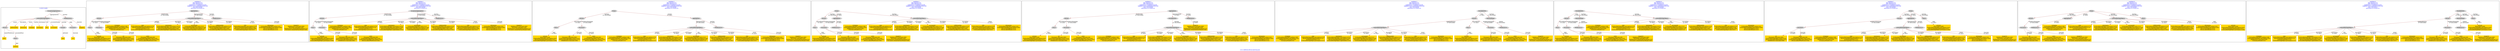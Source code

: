 digraph n0 {
fontcolor="blue"
remincross="true"
label="s14-s-california-african-american.json"
subgraph cluster_0 {
label="1-correct model"
n2[style="filled",color="white",fillcolor="lightgray",label="CulturalHeritageObject1"];
n3[style="filled",color="white",fillcolor="lightgray",label="Person1"];
n4[shape="plaintext",style="filled",fillcolor="gold",label="additionalInfo"];
n5[shape="plaintext",style="filled",fillcolor="gold",label="dimensions"];
n6[shape="plaintext",style="filled",fillcolor="gold",label="technique"];
n7[shape="plaintext",style="filled",fillcolor="gold",label="provenance"];
n8[shape="plaintext",style="filled",fillcolor="gold",label="title"];
n9[shape="plaintext",style="filled",fillcolor="gold",label="accessionId"];
n10[style="filled",color="white",fillcolor="lightgray",label="Concept1"];
n11[style="filled",color="white",fillcolor="lightgray",label="Document1"];
n12[shape="plaintext",style="filled",fillcolor="gold",label="artist"];
n13[style="filled",color="white",fillcolor="lightgray",label="Place1"];
n14[shape="plaintext",style="filled",fillcolor="gold",label="activeAt"];
n15[style="filled",color="white",fillcolor="lightgray",label="EuropeanaAggregation1"];
n16[style="filled",color="white",fillcolor="lightgray",label="WebResource1"];
n17[shape="plaintext",style="filled",fillcolor="gold",label="imageUrl"];
n18[shape="plaintext",style="filled",fillcolor="gold",label="type"];
n19[shape="plaintext",style="filled",fillcolor="gold",label="url"];
}
subgraph cluster_1 {
label="candidate 0\nlink coherence:0.0\nnode coherence:0.0\nconfidence:0.7132809307374238\nmapping score:0.34382091630641404\ncost:1600.030006\n-precision:0.44-recall:0.41"
n21[style="filled",color="white",fillcolor="lightgray",label="Person1"];
n22[style="filled",color="white",fillcolor="lightgray",label="Place1"];
n23[style="filled",color="white",fillcolor="lightgray",label="Document1"];
n24[style="filled",color="white",fillcolor="lightgray",label="Aggregation1"];
n25[style="filled",color="white",fillcolor="lightgray",label="CulturalHeritageObject1"];
n26[style="filled",color="white",fillcolor="lightgray",label="WebResource1"];
n27[shape="plaintext",style="filled",fillcolor="gold",label="activeAt\n[Place,label,0.936]\n[CulturalHeritageObject,description,0.031]\n[Person,biographicalInformation,0.027]\n[CulturalHeritageObject,provenance,0.006]"];
n28[shape="plaintext",style="filled",fillcolor="gold",label="imageUrl\n[WebResource,classLink,0.963]\n[Document,classLink,0.018]\n[WebResource,columnSubClassOfLink,0.01]\n[Document,columnSubClassOfLink,0.009]"];
n29[shape="plaintext",style="filled",fillcolor="gold",label="technique\n[CulturalHeritageObject,medium,0.86]\n[CulturalHeritageObject,description,0.091]\n[WebResource,classLink,0.029]\n[Concept,prefLabel,0.02]"];
n30[shape="plaintext",style="filled",fillcolor="gold",label="type\n[CulturalHeritageObject,description,0.275]\n[Person,biographicalInformation,0.273]\n[Concept,prefLabel,0.231]\n[CulturalHeritageObject,provenance,0.221]"];
n31[shape="plaintext",style="filled",fillcolor="gold",label="provenance\n[CulturalHeritageObject,provenance,0.675]\n[CulturalHeritageObject,description,0.244]\n[Person,biographicalInformation,0.062]\n[CulturalHeritageObject,rightsHolder,0.019]"];
n32[shape="plaintext",style="filled",fillcolor="gold",label="accessionId\n[CulturalHeritageObject,title,0.311]\n[CulturalHeritageObject,provenance,0.249]\n[Document,columnSubClassOfLink,0.22]\n[CulturalHeritageObject,extent,0.22]"];
n33[shape="plaintext",style="filled",fillcolor="gold",label="additionalInfo\n[CulturalHeritageObject,description,0.515]\n[Person,biographicalInformation,0.331]\n[CulturalHeritageObject,title,0.093]\n[CulturalHeritageObject,provenance,0.061]"];
n34[shape="plaintext",style="filled",fillcolor="gold",label="title\n[CulturalHeritageObject,description,0.575]\n[Person,biographicalInformation,0.329]\n[Document,columnSubClassOfLink,0.049]\n[CulturalHeritageObject,title,0.047]"];
n35[shape="plaintext",style="filled",fillcolor="gold",label="url\n[Document,classLink,0.965]\n[CulturalHeritageObject,extent,0.014]\n[Person,biographicalInformation,0.012]\n[WebResource,classLink,0.009]"];
n36[shape="plaintext",style="filled",fillcolor="gold",label="dimensions\n[CulturalHeritageObject,extent,0.91]\n[CulturalHeritageObject,description,0.065]\n[Person,dateOfBirth,0.013]\n[Person,dateOfDeath,0.013]"];
n37[shape="plaintext",style="filled",fillcolor="gold",label="artist\n[Document,classLink,0.86]\n[CulturalHeritageObject,title,0.054]\n[CulturalHeritageObject,description,0.052]\n[Person,nameOfThePerson,0.034]"];
}
subgraph cluster_2 {
label="candidate 1\nlink coherence:0.0\nnode coherence:0.0\nconfidence:0.7132809307374238\nmapping score:0.34382091630641404\ncost:1600.040009\n-precision:0.5-recall:0.47"
n39[style="filled",color="white",fillcolor="lightgray",label="Person1"];
n40[style="filled",color="white",fillcolor="lightgray",label="Place1"];
n41[style="filled",color="white",fillcolor="lightgray",label="Document1"];
n42[style="filled",color="white",fillcolor="lightgray",label="EuropeanaAggregation1"];
n43[style="filled",color="white",fillcolor="lightgray",label="CulturalHeritageObject1"];
n44[style="filled",color="white",fillcolor="lightgray",label="WebResource1"];
n45[shape="plaintext",style="filled",fillcolor="gold",label="activeAt\n[Place,label,0.936]\n[CulturalHeritageObject,description,0.031]\n[Person,biographicalInformation,0.027]\n[CulturalHeritageObject,provenance,0.006]"];
n46[shape="plaintext",style="filled",fillcolor="gold",label="imageUrl\n[WebResource,classLink,0.963]\n[Document,classLink,0.018]\n[WebResource,columnSubClassOfLink,0.01]\n[Document,columnSubClassOfLink,0.009]"];
n47[shape="plaintext",style="filled",fillcolor="gold",label="technique\n[CulturalHeritageObject,medium,0.86]\n[CulturalHeritageObject,description,0.091]\n[WebResource,classLink,0.029]\n[Concept,prefLabel,0.02]"];
n48[shape="plaintext",style="filled",fillcolor="gold",label="type\n[CulturalHeritageObject,description,0.275]\n[Person,biographicalInformation,0.273]\n[Concept,prefLabel,0.231]\n[CulturalHeritageObject,provenance,0.221]"];
n49[shape="plaintext",style="filled",fillcolor="gold",label="provenance\n[CulturalHeritageObject,provenance,0.675]\n[CulturalHeritageObject,description,0.244]\n[Person,biographicalInformation,0.062]\n[CulturalHeritageObject,rightsHolder,0.019]"];
n50[shape="plaintext",style="filled",fillcolor="gold",label="accessionId\n[CulturalHeritageObject,title,0.311]\n[CulturalHeritageObject,provenance,0.249]\n[Document,columnSubClassOfLink,0.22]\n[CulturalHeritageObject,extent,0.22]"];
n51[shape="plaintext",style="filled",fillcolor="gold",label="additionalInfo\n[CulturalHeritageObject,description,0.515]\n[Person,biographicalInformation,0.331]\n[CulturalHeritageObject,title,0.093]\n[CulturalHeritageObject,provenance,0.061]"];
n52[shape="plaintext",style="filled",fillcolor="gold",label="title\n[CulturalHeritageObject,description,0.575]\n[Person,biographicalInformation,0.329]\n[Document,columnSubClassOfLink,0.049]\n[CulturalHeritageObject,title,0.047]"];
n53[shape="plaintext",style="filled",fillcolor="gold",label="url\n[Document,classLink,0.965]\n[CulturalHeritageObject,extent,0.014]\n[Person,biographicalInformation,0.012]\n[WebResource,classLink,0.009]"];
n54[shape="plaintext",style="filled",fillcolor="gold",label="dimensions\n[CulturalHeritageObject,extent,0.91]\n[CulturalHeritageObject,description,0.065]\n[Person,dateOfBirth,0.013]\n[Person,dateOfDeath,0.013]"];
n55[shape="plaintext",style="filled",fillcolor="gold",label="artist\n[Document,classLink,0.86]\n[CulturalHeritageObject,title,0.054]\n[CulturalHeritageObject,description,0.052]\n[Person,nameOfThePerson,0.034]"];
}
subgraph cluster_3 {
label="candidate 2\nlink coherence:0.0\nnode coherence:0.0\nconfidence:0.7132809307374238\nmapping score:0.34382091630641404\ncost:1700.030006\n-precision:0.41-recall:0.41"
n57[style="filled",color="white",fillcolor="lightgray",label="Person1"];
n58[style="filled",color="white",fillcolor="lightgray",label="Place1"];
n59[style="filled",color="white",fillcolor="lightgray",label="Document1"];
n60[style="filled",color="white",fillcolor="lightgray",label="Aggregation1"];
n61[style="filled",color="white",fillcolor="lightgray",label="CulturalHeritageObject1"];
n62[style="filled",color="white",fillcolor="lightgray",label="WebResource1"];
n63[style="filled",color="white",fillcolor="lightgray",label="Proxy1"];
n64[shape="plaintext",style="filled",fillcolor="gold",label="activeAt\n[Place,label,0.936]\n[CulturalHeritageObject,description,0.031]\n[Person,biographicalInformation,0.027]\n[CulturalHeritageObject,provenance,0.006]"];
n65[shape="plaintext",style="filled",fillcolor="gold",label="imageUrl\n[WebResource,classLink,0.963]\n[Document,classLink,0.018]\n[WebResource,columnSubClassOfLink,0.01]\n[Document,columnSubClassOfLink,0.009]"];
n66[shape="plaintext",style="filled",fillcolor="gold",label="technique\n[CulturalHeritageObject,medium,0.86]\n[CulturalHeritageObject,description,0.091]\n[WebResource,classLink,0.029]\n[Concept,prefLabel,0.02]"];
n67[shape="plaintext",style="filled",fillcolor="gold",label="type\n[CulturalHeritageObject,description,0.275]\n[Person,biographicalInformation,0.273]\n[Concept,prefLabel,0.231]\n[CulturalHeritageObject,provenance,0.221]"];
n68[shape="plaintext",style="filled",fillcolor="gold",label="provenance\n[CulturalHeritageObject,provenance,0.675]\n[CulturalHeritageObject,description,0.244]\n[Person,biographicalInformation,0.062]\n[CulturalHeritageObject,rightsHolder,0.019]"];
n69[shape="plaintext",style="filled",fillcolor="gold",label="accessionId\n[CulturalHeritageObject,title,0.311]\n[CulturalHeritageObject,provenance,0.249]\n[Document,columnSubClassOfLink,0.22]\n[CulturalHeritageObject,extent,0.22]"];
n70[shape="plaintext",style="filled",fillcolor="gold",label="additionalInfo\n[CulturalHeritageObject,description,0.515]\n[Person,biographicalInformation,0.331]\n[CulturalHeritageObject,title,0.093]\n[CulturalHeritageObject,provenance,0.061]"];
n71[shape="plaintext",style="filled",fillcolor="gold",label="title\n[CulturalHeritageObject,description,0.575]\n[Person,biographicalInformation,0.329]\n[Document,columnSubClassOfLink,0.049]\n[CulturalHeritageObject,title,0.047]"];
n72[shape="plaintext",style="filled",fillcolor="gold",label="url\n[Document,classLink,0.965]\n[CulturalHeritageObject,extent,0.014]\n[Person,biographicalInformation,0.012]\n[WebResource,classLink,0.009]"];
n73[shape="plaintext",style="filled",fillcolor="gold",label="dimensions\n[CulturalHeritageObject,extent,0.91]\n[CulturalHeritageObject,description,0.065]\n[Person,dateOfBirth,0.013]\n[Person,dateOfDeath,0.013]"];
n74[shape="plaintext",style="filled",fillcolor="gold",label="artist\n[Document,classLink,0.86]\n[CulturalHeritageObject,title,0.054]\n[CulturalHeritageObject,description,0.052]\n[Person,nameOfThePerson,0.034]"];
}
subgraph cluster_4 {
label="candidate 3\nlink coherence:0.0\nnode coherence:0.0\nconfidence:0.7132809307374238\nmapping score:0.34382091630641404\ncost:1700.030006\n-precision:0.41-recall:0.41"
n76[style="filled",color="white",fillcolor="lightgray",label="Person1"];
n77[style="filled",color="white",fillcolor="lightgray",label="Place1"];
n78[style="filled",color="white",fillcolor="lightgray",label="Document1"];
n79[style="filled",color="white",fillcolor="lightgray",label="Aggregation1"];
n80[style="filled",color="white",fillcolor="lightgray",label="WebResource1"];
n81[style="filled",color="white",fillcolor="lightgray",label="Proxy1"];
n82[style="filled",color="white",fillcolor="lightgray",label="CulturalHeritageObject1"];
n83[shape="plaintext",style="filled",fillcolor="gold",label="activeAt\n[Place,label,0.936]\n[CulturalHeritageObject,description,0.031]\n[Person,biographicalInformation,0.027]\n[CulturalHeritageObject,provenance,0.006]"];
n84[shape="plaintext",style="filled",fillcolor="gold",label="imageUrl\n[WebResource,classLink,0.963]\n[Document,classLink,0.018]\n[WebResource,columnSubClassOfLink,0.01]\n[Document,columnSubClassOfLink,0.009]"];
n85[shape="plaintext",style="filled",fillcolor="gold",label="technique\n[CulturalHeritageObject,medium,0.86]\n[CulturalHeritageObject,description,0.091]\n[WebResource,classLink,0.029]\n[Concept,prefLabel,0.02]"];
n86[shape="plaintext",style="filled",fillcolor="gold",label="type\n[CulturalHeritageObject,description,0.275]\n[Person,biographicalInformation,0.273]\n[Concept,prefLabel,0.231]\n[CulturalHeritageObject,provenance,0.221]"];
n87[shape="plaintext",style="filled",fillcolor="gold",label="provenance\n[CulturalHeritageObject,provenance,0.675]\n[CulturalHeritageObject,description,0.244]\n[Person,biographicalInformation,0.062]\n[CulturalHeritageObject,rightsHolder,0.019]"];
n88[shape="plaintext",style="filled",fillcolor="gold",label="accessionId\n[CulturalHeritageObject,title,0.311]\n[CulturalHeritageObject,provenance,0.249]\n[Document,columnSubClassOfLink,0.22]\n[CulturalHeritageObject,extent,0.22]"];
n89[shape="plaintext",style="filled",fillcolor="gold",label="additionalInfo\n[CulturalHeritageObject,description,0.515]\n[Person,biographicalInformation,0.331]\n[CulturalHeritageObject,title,0.093]\n[CulturalHeritageObject,provenance,0.061]"];
n90[shape="plaintext",style="filled",fillcolor="gold",label="title\n[CulturalHeritageObject,description,0.575]\n[Person,biographicalInformation,0.329]\n[Document,columnSubClassOfLink,0.049]\n[CulturalHeritageObject,title,0.047]"];
n91[shape="plaintext",style="filled",fillcolor="gold",label="url\n[Document,classLink,0.965]\n[CulturalHeritageObject,extent,0.014]\n[Person,biographicalInformation,0.012]\n[WebResource,classLink,0.009]"];
n92[shape="plaintext",style="filled",fillcolor="gold",label="dimensions\n[CulturalHeritageObject,extent,0.91]\n[CulturalHeritageObject,description,0.065]\n[Person,dateOfBirth,0.013]\n[Person,dateOfDeath,0.013]"];
n93[shape="plaintext",style="filled",fillcolor="gold",label="artist\n[Document,classLink,0.86]\n[CulturalHeritageObject,title,0.054]\n[CulturalHeritageObject,description,0.052]\n[Person,nameOfThePerson,0.034]"];
}
subgraph cluster_5 {
label="candidate 4\nlink coherence:0.0\nnode coherence:0.0\nconfidence:0.7132809307374238\nmapping score:0.34382091630641404\ncost:1700.030006\n-precision:0.41-recall:0.41"
n95[style="filled",color="white",fillcolor="lightgray",label="Person1"];
n96[style="filled",color="white",fillcolor="lightgray",label="Place1"];
n97[style="filled",color="white",fillcolor="lightgray",label="Document1"];
n98[style="filled",color="white",fillcolor="lightgray",label="ProvidedCHO1"];
n99[style="filled",color="white",fillcolor="lightgray",label="CulturalHeritageObject1"];
n100[style="filled",color="white",fillcolor="lightgray",label="Aggregation1"];
n101[style="filled",color="white",fillcolor="lightgray",label="WebResource1"];
n102[shape="plaintext",style="filled",fillcolor="gold",label="activeAt\n[Place,label,0.936]\n[CulturalHeritageObject,description,0.031]\n[Person,biographicalInformation,0.027]\n[CulturalHeritageObject,provenance,0.006]"];
n103[shape="plaintext",style="filled",fillcolor="gold",label="imageUrl\n[WebResource,classLink,0.963]\n[Document,classLink,0.018]\n[WebResource,columnSubClassOfLink,0.01]\n[Document,columnSubClassOfLink,0.009]"];
n104[shape="plaintext",style="filled",fillcolor="gold",label="technique\n[CulturalHeritageObject,medium,0.86]\n[CulturalHeritageObject,description,0.091]\n[WebResource,classLink,0.029]\n[Concept,prefLabel,0.02]"];
n105[shape="plaintext",style="filled",fillcolor="gold",label="type\n[CulturalHeritageObject,description,0.275]\n[Person,biographicalInformation,0.273]\n[Concept,prefLabel,0.231]\n[CulturalHeritageObject,provenance,0.221]"];
n106[shape="plaintext",style="filled",fillcolor="gold",label="provenance\n[CulturalHeritageObject,provenance,0.675]\n[CulturalHeritageObject,description,0.244]\n[Person,biographicalInformation,0.062]\n[CulturalHeritageObject,rightsHolder,0.019]"];
n107[shape="plaintext",style="filled",fillcolor="gold",label="accessionId\n[CulturalHeritageObject,title,0.311]\n[CulturalHeritageObject,provenance,0.249]\n[Document,columnSubClassOfLink,0.22]\n[CulturalHeritageObject,extent,0.22]"];
n108[shape="plaintext",style="filled",fillcolor="gold",label="additionalInfo\n[CulturalHeritageObject,description,0.515]\n[Person,biographicalInformation,0.331]\n[CulturalHeritageObject,title,0.093]\n[CulturalHeritageObject,provenance,0.061]"];
n109[shape="plaintext",style="filled",fillcolor="gold",label="title\n[CulturalHeritageObject,description,0.575]\n[Person,biographicalInformation,0.329]\n[Document,columnSubClassOfLink,0.049]\n[CulturalHeritageObject,title,0.047]"];
n110[shape="plaintext",style="filled",fillcolor="gold",label="url\n[Document,classLink,0.965]\n[CulturalHeritageObject,extent,0.014]\n[Person,biographicalInformation,0.012]\n[WebResource,classLink,0.009]"];
n111[shape="plaintext",style="filled",fillcolor="gold",label="dimensions\n[CulturalHeritageObject,extent,0.91]\n[CulturalHeritageObject,description,0.065]\n[Person,dateOfBirth,0.013]\n[Person,dateOfDeath,0.013]"];
n112[shape="plaintext",style="filled",fillcolor="gold",label="artist\n[Document,classLink,0.86]\n[CulturalHeritageObject,title,0.054]\n[CulturalHeritageObject,description,0.052]\n[Person,nameOfThePerson,0.034]"];
}
subgraph cluster_6 {
label="candidate 5\nlink coherence:0.0\nnode coherence:0.0\nconfidence:0.7132809307374238\nmapping score:0.34382091630641404\ncost:1700.040009\n-precision:0.41-recall:0.41"
n114[style="filled",color="white",fillcolor="lightgray",label="Person1"];
n115[style="filled",color="white",fillcolor="lightgray",label="CulturalHeritageObject1"];
n116[style="filled",color="white",fillcolor="lightgray",label="Place1"];
n117[style="filled",color="white",fillcolor="lightgray",label="Document1"];
n118[style="filled",color="white",fillcolor="lightgray",label="PhysicalThing1"];
n119[style="filled",color="white",fillcolor="lightgray",label="WebResource1"];
n120[style="filled",color="white",fillcolor="lightgray",label="ProvidedCHO1"];
n121[shape="plaintext",style="filled",fillcolor="gold",label="activeAt\n[Place,label,0.936]\n[CulturalHeritageObject,description,0.031]\n[Person,biographicalInformation,0.027]\n[CulturalHeritageObject,provenance,0.006]"];
n122[shape="plaintext",style="filled",fillcolor="gold",label="imageUrl\n[WebResource,classLink,0.963]\n[Document,classLink,0.018]\n[WebResource,columnSubClassOfLink,0.01]\n[Document,columnSubClassOfLink,0.009]"];
n123[shape="plaintext",style="filled",fillcolor="gold",label="technique\n[CulturalHeritageObject,medium,0.86]\n[CulturalHeritageObject,description,0.091]\n[WebResource,classLink,0.029]\n[Concept,prefLabel,0.02]"];
n124[shape="plaintext",style="filled",fillcolor="gold",label="type\n[CulturalHeritageObject,description,0.275]\n[Person,biographicalInformation,0.273]\n[Concept,prefLabel,0.231]\n[CulturalHeritageObject,provenance,0.221]"];
n125[shape="plaintext",style="filled",fillcolor="gold",label="provenance\n[CulturalHeritageObject,provenance,0.675]\n[CulturalHeritageObject,description,0.244]\n[Person,biographicalInformation,0.062]\n[CulturalHeritageObject,rightsHolder,0.019]"];
n126[shape="plaintext",style="filled",fillcolor="gold",label="accessionId\n[CulturalHeritageObject,title,0.311]\n[CulturalHeritageObject,provenance,0.249]\n[Document,columnSubClassOfLink,0.22]\n[CulturalHeritageObject,extent,0.22]"];
n127[shape="plaintext",style="filled",fillcolor="gold",label="additionalInfo\n[CulturalHeritageObject,description,0.515]\n[Person,biographicalInformation,0.331]\n[CulturalHeritageObject,title,0.093]\n[CulturalHeritageObject,provenance,0.061]"];
n128[shape="plaintext",style="filled",fillcolor="gold",label="title\n[CulturalHeritageObject,description,0.575]\n[Person,biographicalInformation,0.329]\n[Document,columnSubClassOfLink,0.049]\n[CulturalHeritageObject,title,0.047]"];
n129[shape="plaintext",style="filled",fillcolor="gold",label="url\n[Document,classLink,0.965]\n[CulturalHeritageObject,extent,0.014]\n[Person,biographicalInformation,0.012]\n[WebResource,classLink,0.009]"];
n130[shape="plaintext",style="filled",fillcolor="gold",label="dimensions\n[CulturalHeritageObject,extent,0.91]\n[CulturalHeritageObject,description,0.065]\n[Person,dateOfBirth,0.013]\n[Person,dateOfDeath,0.013]"];
n131[shape="plaintext",style="filled",fillcolor="gold",label="artist\n[Document,classLink,0.86]\n[CulturalHeritageObject,title,0.054]\n[CulturalHeritageObject,description,0.052]\n[Person,nameOfThePerson,0.034]"];
}
subgraph cluster_7 {
label="candidate 6\nlink coherence:0.0\nnode coherence:0.0\nconfidence:0.7132809307374238\nmapping score:0.34382091630641404\ncost:1700.040009\n-precision:0.41-recall:0.41"
n133[style="filled",color="white",fillcolor="lightgray",label="Person1"];
n134[style="filled",color="white",fillcolor="lightgray",label="Place1"];
n135[style="filled",color="white",fillcolor="lightgray",label="Document1"];
n136[style="filled",color="white",fillcolor="lightgray",label="PhysicalThing1"];
n137[style="filled",color="white",fillcolor="lightgray",label="WebResource1"];
n138[style="filled",color="white",fillcolor="lightgray",label="ProvidedCHO1"];
n139[style="filled",color="white",fillcolor="lightgray",label="CulturalHeritageObject1"];
n140[shape="plaintext",style="filled",fillcolor="gold",label="activeAt\n[Place,label,0.936]\n[CulturalHeritageObject,description,0.031]\n[Person,biographicalInformation,0.027]\n[CulturalHeritageObject,provenance,0.006]"];
n141[shape="plaintext",style="filled",fillcolor="gold",label="imageUrl\n[WebResource,classLink,0.963]\n[Document,classLink,0.018]\n[WebResource,columnSubClassOfLink,0.01]\n[Document,columnSubClassOfLink,0.009]"];
n142[shape="plaintext",style="filled",fillcolor="gold",label="technique\n[CulturalHeritageObject,medium,0.86]\n[CulturalHeritageObject,description,0.091]\n[WebResource,classLink,0.029]\n[Concept,prefLabel,0.02]"];
n143[shape="plaintext",style="filled",fillcolor="gold",label="type\n[CulturalHeritageObject,description,0.275]\n[Person,biographicalInformation,0.273]\n[Concept,prefLabel,0.231]\n[CulturalHeritageObject,provenance,0.221]"];
n144[shape="plaintext",style="filled",fillcolor="gold",label="provenance\n[CulturalHeritageObject,provenance,0.675]\n[CulturalHeritageObject,description,0.244]\n[Person,biographicalInformation,0.062]\n[CulturalHeritageObject,rightsHolder,0.019]"];
n145[shape="plaintext",style="filled",fillcolor="gold",label="accessionId\n[CulturalHeritageObject,title,0.311]\n[CulturalHeritageObject,provenance,0.249]\n[Document,columnSubClassOfLink,0.22]\n[CulturalHeritageObject,extent,0.22]"];
n146[shape="plaintext",style="filled",fillcolor="gold",label="additionalInfo\n[CulturalHeritageObject,description,0.515]\n[Person,biographicalInformation,0.331]\n[CulturalHeritageObject,title,0.093]\n[CulturalHeritageObject,provenance,0.061]"];
n147[shape="plaintext",style="filled",fillcolor="gold",label="title\n[CulturalHeritageObject,description,0.575]\n[Person,biographicalInformation,0.329]\n[Document,columnSubClassOfLink,0.049]\n[CulturalHeritageObject,title,0.047]"];
n148[shape="plaintext",style="filled",fillcolor="gold",label="url\n[Document,classLink,0.965]\n[CulturalHeritageObject,extent,0.014]\n[Person,biographicalInformation,0.012]\n[WebResource,classLink,0.009]"];
n149[shape="plaintext",style="filled",fillcolor="gold",label="dimensions\n[CulturalHeritageObject,extent,0.91]\n[CulturalHeritageObject,description,0.065]\n[Person,dateOfBirth,0.013]\n[Person,dateOfDeath,0.013]"];
n150[shape="plaintext",style="filled",fillcolor="gold",label="artist\n[Document,classLink,0.86]\n[CulturalHeritageObject,title,0.054]\n[CulturalHeritageObject,description,0.052]\n[Person,nameOfThePerson,0.034]"];
}
subgraph cluster_8 {
label="candidate 7\nlink coherence:0.0\nnode coherence:0.0\nconfidence:0.7132809307374238\nmapping score:0.34382091630641404\ncost:1700.040009\n-precision:0.41-recall:0.41"
n152[style="filled",color="white",fillcolor="lightgray",label="Person1"];
n153[style="filled",color="white",fillcolor="lightgray",label="Document1"];
n154[style="filled",color="white",fillcolor="lightgray",label="Aggregation1"];
n155[style="filled",color="white",fillcolor="lightgray",label="CulturalHeritageObject1"];
n156[style="filled",color="white",fillcolor="lightgray",label="WebResource1"];
n157[style="filled",color="white",fillcolor="lightgray",label="Proxy1"];
n158[style="filled",color="white",fillcolor="lightgray",label="Place1"];
n159[shape="plaintext",style="filled",fillcolor="gold",label="activeAt\n[Place,label,0.936]\n[CulturalHeritageObject,description,0.031]\n[Person,biographicalInformation,0.027]\n[CulturalHeritageObject,provenance,0.006]"];
n160[shape="plaintext",style="filled",fillcolor="gold",label="imageUrl\n[WebResource,classLink,0.963]\n[Document,classLink,0.018]\n[WebResource,columnSubClassOfLink,0.01]\n[Document,columnSubClassOfLink,0.009]"];
n161[shape="plaintext",style="filled",fillcolor="gold",label="technique\n[CulturalHeritageObject,medium,0.86]\n[CulturalHeritageObject,description,0.091]\n[WebResource,classLink,0.029]\n[Concept,prefLabel,0.02]"];
n162[shape="plaintext",style="filled",fillcolor="gold",label="type\n[CulturalHeritageObject,description,0.275]\n[Person,biographicalInformation,0.273]\n[Concept,prefLabel,0.231]\n[CulturalHeritageObject,provenance,0.221]"];
n163[shape="plaintext",style="filled",fillcolor="gold",label="provenance\n[CulturalHeritageObject,provenance,0.675]\n[CulturalHeritageObject,description,0.244]\n[Person,biographicalInformation,0.062]\n[CulturalHeritageObject,rightsHolder,0.019]"];
n164[shape="plaintext",style="filled",fillcolor="gold",label="accessionId\n[CulturalHeritageObject,title,0.311]\n[CulturalHeritageObject,provenance,0.249]\n[Document,columnSubClassOfLink,0.22]\n[CulturalHeritageObject,extent,0.22]"];
n165[shape="plaintext",style="filled",fillcolor="gold",label="additionalInfo\n[CulturalHeritageObject,description,0.515]\n[Person,biographicalInformation,0.331]\n[CulturalHeritageObject,title,0.093]\n[CulturalHeritageObject,provenance,0.061]"];
n166[shape="plaintext",style="filled",fillcolor="gold",label="title\n[CulturalHeritageObject,description,0.575]\n[Person,biographicalInformation,0.329]\n[Document,columnSubClassOfLink,0.049]\n[CulturalHeritageObject,title,0.047]"];
n167[shape="plaintext",style="filled",fillcolor="gold",label="url\n[Document,classLink,0.965]\n[CulturalHeritageObject,extent,0.014]\n[Person,biographicalInformation,0.012]\n[WebResource,classLink,0.009]"];
n168[shape="plaintext",style="filled",fillcolor="gold",label="dimensions\n[CulturalHeritageObject,extent,0.91]\n[CulturalHeritageObject,description,0.065]\n[Person,dateOfBirth,0.013]\n[Person,dateOfDeath,0.013]"];
n169[shape="plaintext",style="filled",fillcolor="gold",label="artist\n[Document,classLink,0.86]\n[CulturalHeritageObject,title,0.054]\n[CulturalHeritageObject,description,0.052]\n[Person,nameOfThePerson,0.034]"];
}
subgraph cluster_9 {
label="candidate 8\nlink coherence:0.0\nnode coherence:0.0\nconfidence:0.7132809307374238\nmapping score:0.34382091630641404\ncost:1700.040009\n-precision:0.41-recall:0.41"
n171[style="filled",color="white",fillcolor="lightgray",label="Person1"];
n172[style="filled",color="white",fillcolor="lightgray",label="Document1"];
n173[style="filled",color="white",fillcolor="lightgray",label="Aggregation1"];
n174[style="filled",color="white",fillcolor="lightgray",label="WebResource1"];
n175[style="filled",color="white",fillcolor="lightgray",label="Proxy1"];
n176[style="filled",color="white",fillcolor="lightgray",label="CulturalHeritageObject1"];
n177[style="filled",color="white",fillcolor="lightgray",label="Place1"];
n178[shape="plaintext",style="filled",fillcolor="gold",label="activeAt\n[Place,label,0.936]\n[CulturalHeritageObject,description,0.031]\n[Person,biographicalInformation,0.027]\n[CulturalHeritageObject,provenance,0.006]"];
n179[shape="plaintext",style="filled",fillcolor="gold",label="imageUrl\n[WebResource,classLink,0.963]\n[Document,classLink,0.018]\n[WebResource,columnSubClassOfLink,0.01]\n[Document,columnSubClassOfLink,0.009]"];
n180[shape="plaintext",style="filled",fillcolor="gold",label="technique\n[CulturalHeritageObject,medium,0.86]\n[CulturalHeritageObject,description,0.091]\n[WebResource,classLink,0.029]\n[Concept,prefLabel,0.02]"];
n181[shape="plaintext",style="filled",fillcolor="gold",label="type\n[CulturalHeritageObject,description,0.275]\n[Person,biographicalInformation,0.273]\n[Concept,prefLabel,0.231]\n[CulturalHeritageObject,provenance,0.221]"];
n182[shape="plaintext",style="filled",fillcolor="gold",label="provenance\n[CulturalHeritageObject,provenance,0.675]\n[CulturalHeritageObject,description,0.244]\n[Person,biographicalInformation,0.062]\n[CulturalHeritageObject,rightsHolder,0.019]"];
n183[shape="plaintext",style="filled",fillcolor="gold",label="accessionId\n[CulturalHeritageObject,title,0.311]\n[CulturalHeritageObject,provenance,0.249]\n[Document,columnSubClassOfLink,0.22]\n[CulturalHeritageObject,extent,0.22]"];
n184[shape="plaintext",style="filled",fillcolor="gold",label="additionalInfo\n[CulturalHeritageObject,description,0.515]\n[Person,biographicalInformation,0.331]\n[CulturalHeritageObject,title,0.093]\n[CulturalHeritageObject,provenance,0.061]"];
n185[shape="plaintext",style="filled",fillcolor="gold",label="title\n[CulturalHeritageObject,description,0.575]\n[Person,biographicalInformation,0.329]\n[Document,columnSubClassOfLink,0.049]\n[CulturalHeritageObject,title,0.047]"];
n186[shape="plaintext",style="filled",fillcolor="gold",label="url\n[Document,classLink,0.965]\n[CulturalHeritageObject,extent,0.014]\n[Person,biographicalInformation,0.012]\n[WebResource,classLink,0.009]"];
n187[shape="plaintext",style="filled",fillcolor="gold",label="dimensions\n[CulturalHeritageObject,extent,0.91]\n[CulturalHeritageObject,description,0.065]\n[Person,dateOfBirth,0.013]\n[Person,dateOfDeath,0.013]"];
n188[shape="plaintext",style="filled",fillcolor="gold",label="artist\n[Document,classLink,0.86]\n[CulturalHeritageObject,title,0.054]\n[CulturalHeritageObject,description,0.052]\n[Person,nameOfThePerson,0.034]"];
}
subgraph cluster_10 {
label="candidate 9\nlink coherence:0.0\nnode coherence:0.0\nconfidence:0.7132809307374238\nmapping score:0.34382091630641404\ncost:1700.050011\n-precision:0.41-recall:0.41"
n190[style="filled",color="white",fillcolor="lightgray",label="Person1"];
n191[style="filled",color="white",fillcolor="lightgray",label="CulturalHeritageObject1"];
n192[style="filled",color="white",fillcolor="lightgray",label="Document1"];
n193[style="filled",color="white",fillcolor="lightgray",label="PhysicalThing1"];
n194[style="filled",color="white",fillcolor="lightgray",label="WebResource1"];
n195[style="filled",color="white",fillcolor="lightgray",label="ProvidedCHO1"];
n196[style="filled",color="white",fillcolor="lightgray",label="Place1"];
n197[shape="plaintext",style="filled",fillcolor="gold",label="activeAt\n[Place,label,0.936]\n[CulturalHeritageObject,description,0.031]\n[Person,biographicalInformation,0.027]\n[CulturalHeritageObject,provenance,0.006]"];
n198[shape="plaintext",style="filled",fillcolor="gold",label="imageUrl\n[WebResource,classLink,0.963]\n[Document,classLink,0.018]\n[WebResource,columnSubClassOfLink,0.01]\n[Document,columnSubClassOfLink,0.009]"];
n199[shape="plaintext",style="filled",fillcolor="gold",label="technique\n[CulturalHeritageObject,medium,0.86]\n[CulturalHeritageObject,description,0.091]\n[WebResource,classLink,0.029]\n[Concept,prefLabel,0.02]"];
n200[shape="plaintext",style="filled",fillcolor="gold",label="type\n[CulturalHeritageObject,description,0.275]\n[Person,biographicalInformation,0.273]\n[Concept,prefLabel,0.231]\n[CulturalHeritageObject,provenance,0.221]"];
n201[shape="plaintext",style="filled",fillcolor="gold",label="provenance\n[CulturalHeritageObject,provenance,0.675]\n[CulturalHeritageObject,description,0.244]\n[Person,biographicalInformation,0.062]\n[CulturalHeritageObject,rightsHolder,0.019]"];
n202[shape="plaintext",style="filled",fillcolor="gold",label="accessionId\n[CulturalHeritageObject,title,0.311]\n[CulturalHeritageObject,provenance,0.249]\n[Document,columnSubClassOfLink,0.22]\n[CulturalHeritageObject,extent,0.22]"];
n203[shape="plaintext",style="filled",fillcolor="gold",label="additionalInfo\n[CulturalHeritageObject,description,0.515]\n[Person,biographicalInformation,0.331]\n[CulturalHeritageObject,title,0.093]\n[CulturalHeritageObject,provenance,0.061]"];
n204[shape="plaintext",style="filled",fillcolor="gold",label="title\n[CulturalHeritageObject,description,0.575]\n[Person,biographicalInformation,0.329]\n[Document,columnSubClassOfLink,0.049]\n[CulturalHeritageObject,title,0.047]"];
n205[shape="plaintext",style="filled",fillcolor="gold",label="url\n[Document,classLink,0.965]\n[CulturalHeritageObject,extent,0.014]\n[Person,biographicalInformation,0.012]\n[WebResource,classLink,0.009]"];
n206[shape="plaintext",style="filled",fillcolor="gold",label="dimensions\n[CulturalHeritageObject,extent,0.91]\n[CulturalHeritageObject,description,0.065]\n[Person,dateOfBirth,0.013]\n[Person,dateOfDeath,0.013]"];
n207[shape="plaintext",style="filled",fillcolor="gold",label="artist\n[Document,classLink,0.86]\n[CulturalHeritageObject,title,0.054]\n[CulturalHeritageObject,description,0.052]\n[Person,nameOfThePerson,0.034]"];
}
n2 -> n3[color="brown",fontcolor="black",label="creator"]
n2 -> n4[color="brown",fontcolor="black",label="description"]
n2 -> n5[color="brown",fontcolor="black",label="extent"]
n2 -> n6[color="brown",fontcolor="black",label="medium"]
n2 -> n7[color="brown",fontcolor="black",label="provenance"]
n2 -> n8[color="brown",fontcolor="black",label="title"]
n2 -> n9[color="brown",fontcolor="black",label="accessionNumber"]
n2 -> n10[color="brown",fontcolor="black",label="hasType"]
n2 -> n11[color="brown",fontcolor="black",label="page"]
n3 -> n12[color="brown",fontcolor="black",label="nameOfThePerson"]
n3 -> n13[color="brown",fontcolor="black",label="associatedPlace"]
n13 -> n14[color="brown",fontcolor="black",label="label"]
n15 -> n2[color="brown",fontcolor="black",label="aggregatedCHO"]
n15 -> n16[color="brown",fontcolor="black",label="hasView"]
n16 -> n17[color="brown",fontcolor="black",label="classLink"]
n10 -> n18[color="brown",fontcolor="black",label="prefLabel"]
n11 -> n19[color="brown",fontcolor="black",label="classLink"]
n21 -> n22[color="brown",fontcolor="black",label="placeOfDeath\nw=100.0"]
n21 -> n23[color="brown",fontcolor="black",label="workplaceHomepage\nw=100.010002"]
n24 -> n25[color="brown",fontcolor="black",label="aggregatedCHO\nw=100.010002"]
n24 -> n21[color="brown",fontcolor="black",label="dataProvider\nw=100.010002"]
n24 -> n26[color="brown",fontcolor="black",label="hasView\nw=100.0"]
n22 -> n27[color="brown",fontcolor="black",label="label\nw=100.0"]
n26 -> n28[color="brown",fontcolor="black",label="classLink\nw=100.0"]
n25 -> n29[color="brown",fontcolor="black",label="medium\nw=100.0"]
n25 -> n30[color="brown",fontcolor="black",label="description\nw=100.0"]
n25 -> n31[color="brown",fontcolor="black",label="provenance\nw=100.0"]
n25 -> n32[color="brown",fontcolor="black",label="title\nw=100.0"]
n25 -> n33[color="brown",fontcolor="black",label="description\nw=100.0"]
n25 -> n34[color="brown",fontcolor="black",label="description\nw=100.0"]
n23 -> n35[color="brown",fontcolor="black",label="classLink\nw=100.0"]
n25 -> n36[color="brown",fontcolor="black",label="extent\nw=100.0"]
n23 -> n37[color="brown",fontcolor="black",label="classLink\nw=100.0"]
n39 -> n40[color="brown",fontcolor="black",label="placeOfDeath\nw=100.0"]
n39 -> n41[color="brown",fontcolor="black",label="workplaceHomepage\nw=100.010002"]
n42 -> n43[color="brown",fontcolor="black",label="isAnnotationOf\nw=100.010002"]
n42 -> n39[color="brown",fontcolor="black",label="dataProvider\nw=100.010002"]
n42 -> n44[color="brown",fontcolor="black",label="hasView\nw=100.010002"]
n40 -> n45[color="brown",fontcolor="black",label="label\nw=100.0"]
n44 -> n46[color="brown",fontcolor="black",label="classLink\nw=100.0"]
n43 -> n47[color="brown",fontcolor="black",label="medium\nw=100.0"]
n43 -> n48[color="brown",fontcolor="black",label="description\nw=100.0"]
n43 -> n49[color="brown",fontcolor="black",label="provenance\nw=100.0"]
n43 -> n50[color="brown",fontcolor="black",label="title\nw=100.0"]
n43 -> n51[color="brown",fontcolor="black",label="description\nw=100.0"]
n43 -> n52[color="brown",fontcolor="black",label="description\nw=100.0"]
n41 -> n53[color="brown",fontcolor="black",label="classLink\nw=100.0"]
n43 -> n54[color="brown",fontcolor="black",label="extent\nw=100.0"]
n41 -> n55[color="brown",fontcolor="black",label="classLink\nw=100.0"]
n57 -> n58[color="brown",fontcolor="black",label="placeOfDeath\nw=100.0"]
n57 -> n59[color="brown",fontcolor="black",label="workplaceHomepage\nw=100.010002"]
n60 -> n61[color="brown",fontcolor="black",label="aggregatedCHO\nw=100.010002"]
n60 -> n62[color="brown",fontcolor="black",label="hasView\nw=100.0"]
n63 -> n57[color="brown",fontcolor="black",label="hasType\nw=100.010002"]
n63 -> n60[color="brown",fontcolor="black",label="proxyIn\nw=100.0"]
n58 -> n64[color="brown",fontcolor="black",label="label\nw=100.0"]
n62 -> n65[color="brown",fontcolor="black",label="classLink\nw=100.0"]
n61 -> n66[color="brown",fontcolor="black",label="medium\nw=100.0"]
n61 -> n67[color="brown",fontcolor="black",label="description\nw=100.0"]
n61 -> n68[color="brown",fontcolor="black",label="provenance\nw=100.0"]
n61 -> n69[color="brown",fontcolor="black",label="title\nw=100.0"]
n61 -> n70[color="brown",fontcolor="black",label="description\nw=100.0"]
n61 -> n71[color="brown",fontcolor="black",label="description\nw=100.0"]
n59 -> n72[color="brown",fontcolor="black",label="classLink\nw=100.0"]
n61 -> n73[color="brown",fontcolor="black",label="extent\nw=100.0"]
n59 -> n74[color="brown",fontcolor="black",label="classLink\nw=100.0"]
n76 -> n77[color="brown",fontcolor="black",label="placeOfDeath\nw=100.0"]
n76 -> n78[color="brown",fontcolor="black",label="workplaceHomepage\nw=100.010002"]
n79 -> n80[color="brown",fontcolor="black",label="hasView\nw=100.0"]
n81 -> n82[color="brown",fontcolor="black",label="hasType\nw=100.010002"]
n81 -> n76[color="brown",fontcolor="black",label="hasType\nw=100.010002"]
n81 -> n79[color="brown",fontcolor="black",label="proxyIn\nw=100.0"]
n77 -> n83[color="brown",fontcolor="black",label="label\nw=100.0"]
n80 -> n84[color="brown",fontcolor="black",label="classLink\nw=100.0"]
n82 -> n85[color="brown",fontcolor="black",label="medium\nw=100.0"]
n82 -> n86[color="brown",fontcolor="black",label="description\nw=100.0"]
n82 -> n87[color="brown",fontcolor="black",label="provenance\nw=100.0"]
n82 -> n88[color="brown",fontcolor="black",label="title\nw=100.0"]
n82 -> n89[color="brown",fontcolor="black",label="description\nw=100.0"]
n82 -> n90[color="brown",fontcolor="black",label="description\nw=100.0"]
n78 -> n91[color="brown",fontcolor="black",label="classLink\nw=100.0"]
n82 -> n92[color="brown",fontcolor="black",label="extent\nw=100.0"]
n78 -> n93[color="brown",fontcolor="black",label="classLink\nw=100.0"]
n95 -> n96[color="brown",fontcolor="black",label="placeOfDeath\nw=100.0"]
n95 -> n97[color="brown",fontcolor="black",label="workplaceHomepage\nw=100.010002"]
n98 -> n99[color="brown",fontcolor="black",label="hasType\nw=100.010002"]
n100 -> n95[color="brown",fontcolor="black",label="dataProvider\nw=100.010002"]
n100 -> n98[color="brown",fontcolor="black",label="aggregatedCHO\nw=100.0"]
n100 -> n101[color="brown",fontcolor="black",label="hasView\nw=100.0"]
n96 -> n102[color="brown",fontcolor="black",label="label\nw=100.0"]
n101 -> n103[color="brown",fontcolor="black",label="classLink\nw=100.0"]
n99 -> n104[color="brown",fontcolor="black",label="medium\nw=100.0"]
n99 -> n105[color="brown",fontcolor="black",label="description\nw=100.0"]
n99 -> n106[color="brown",fontcolor="black",label="provenance\nw=100.0"]
n99 -> n107[color="brown",fontcolor="black",label="title\nw=100.0"]
n99 -> n108[color="brown",fontcolor="black",label="description\nw=100.0"]
n99 -> n109[color="brown",fontcolor="black",label="description\nw=100.0"]
n97 -> n110[color="brown",fontcolor="black",label="classLink\nw=100.0"]
n99 -> n111[color="brown",fontcolor="black",label="extent\nw=100.0"]
n97 -> n112[color="brown",fontcolor="black",label="classLink\nw=100.0"]
n114 -> n115[color="brown",fontcolor="black",label="mappingRelation\nw=100.010002"]
n114 -> n116[color="brown",fontcolor="black",label="placeOfDeath\nw=100.0"]
n114 -> n117[color="brown",fontcolor="black",label="workplaceHomepage\nw=100.010002"]
n118 -> n119[color="brown",fontcolor="black",label="realizes\nw=100.010002"]
n120 -> n114[color="brown",fontcolor="black",label="sitter\nw=100.0"]
n120 -> n118[color="brown",fontcolor="black",label="hasType\nw=100.010002"]
n116 -> n121[color="brown",fontcolor="black",label="label\nw=100.0"]
n119 -> n122[color="brown",fontcolor="black",label="classLink\nw=100.0"]
n115 -> n123[color="brown",fontcolor="black",label="medium\nw=100.0"]
n115 -> n124[color="brown",fontcolor="black",label="description\nw=100.0"]
n115 -> n125[color="brown",fontcolor="black",label="provenance\nw=100.0"]
n115 -> n126[color="brown",fontcolor="black",label="title\nw=100.0"]
n115 -> n127[color="brown",fontcolor="black",label="description\nw=100.0"]
n115 -> n128[color="brown",fontcolor="black",label="description\nw=100.0"]
n117 -> n129[color="brown",fontcolor="black",label="classLink\nw=100.0"]
n115 -> n130[color="brown",fontcolor="black",label="extent\nw=100.0"]
n117 -> n131[color="brown",fontcolor="black",label="classLink\nw=100.0"]
n133 -> n134[color="brown",fontcolor="black",label="placeOfDeath\nw=100.0"]
n133 -> n135[color="brown",fontcolor="black",label="workplaceHomepage\nw=100.010002"]
n136 -> n137[color="brown",fontcolor="black",label="realizes\nw=100.010002"]
n138 -> n139[color="brown",fontcolor="black",label="hasType\nw=100.010002"]
n138 -> n133[color="brown",fontcolor="black",label="sitter\nw=100.0"]
n138 -> n136[color="brown",fontcolor="black",label="hasType\nw=100.010002"]
n134 -> n140[color="brown",fontcolor="black",label="label\nw=100.0"]
n137 -> n141[color="brown",fontcolor="black",label="classLink\nw=100.0"]
n139 -> n142[color="brown",fontcolor="black",label="medium\nw=100.0"]
n139 -> n143[color="brown",fontcolor="black",label="description\nw=100.0"]
n139 -> n144[color="brown",fontcolor="black",label="provenance\nw=100.0"]
n139 -> n145[color="brown",fontcolor="black",label="title\nw=100.0"]
n139 -> n146[color="brown",fontcolor="black",label="description\nw=100.0"]
n139 -> n147[color="brown",fontcolor="black",label="description\nw=100.0"]
n135 -> n148[color="brown",fontcolor="black",label="classLink\nw=100.0"]
n139 -> n149[color="brown",fontcolor="black",label="extent\nw=100.0"]
n135 -> n150[color="brown",fontcolor="black",label="classLink\nw=100.0"]
n152 -> n153[color="brown",fontcolor="black",label="workplaceHomepage\nw=100.010002"]
n154 -> n155[color="brown",fontcolor="black",label="aggregatedCHO\nw=100.010002"]
n154 -> n156[color="brown",fontcolor="black",label="hasView\nw=100.0"]
n157 -> n152[color="brown",fontcolor="black",label="hasType\nw=100.010002"]
n157 -> n158[color="brown",fontcolor="black",label="hasType\nw=100.010002"]
n157 -> n154[color="brown",fontcolor="black",label="proxyIn\nw=100.0"]
n158 -> n159[color="brown",fontcolor="black",label="label\nw=100.0"]
n156 -> n160[color="brown",fontcolor="black",label="classLink\nw=100.0"]
n155 -> n161[color="brown",fontcolor="black",label="medium\nw=100.0"]
n155 -> n162[color="brown",fontcolor="black",label="description\nw=100.0"]
n155 -> n163[color="brown",fontcolor="black",label="provenance\nw=100.0"]
n155 -> n164[color="brown",fontcolor="black",label="title\nw=100.0"]
n155 -> n165[color="brown",fontcolor="black",label="description\nw=100.0"]
n155 -> n166[color="brown",fontcolor="black",label="description\nw=100.0"]
n153 -> n167[color="brown",fontcolor="black",label="classLink\nw=100.0"]
n155 -> n168[color="brown",fontcolor="black",label="extent\nw=100.0"]
n153 -> n169[color="brown",fontcolor="black",label="classLink\nw=100.0"]
n171 -> n172[color="brown",fontcolor="black",label="workplaceHomepage\nw=100.010002"]
n173 -> n174[color="brown",fontcolor="black",label="hasView\nw=100.0"]
n175 -> n176[color="brown",fontcolor="black",label="hasType\nw=100.010002"]
n175 -> n171[color="brown",fontcolor="black",label="hasType\nw=100.010002"]
n175 -> n177[color="brown",fontcolor="black",label="hasType\nw=100.010002"]
n175 -> n173[color="brown",fontcolor="black",label="proxyIn\nw=100.0"]
n177 -> n178[color="brown",fontcolor="black",label="label\nw=100.0"]
n174 -> n179[color="brown",fontcolor="black",label="classLink\nw=100.0"]
n176 -> n180[color="brown",fontcolor="black",label="medium\nw=100.0"]
n176 -> n181[color="brown",fontcolor="black",label="description\nw=100.0"]
n176 -> n182[color="brown",fontcolor="black",label="provenance\nw=100.0"]
n176 -> n183[color="brown",fontcolor="black",label="title\nw=100.0"]
n176 -> n184[color="brown",fontcolor="black",label="description\nw=100.0"]
n176 -> n185[color="brown",fontcolor="black",label="description\nw=100.0"]
n172 -> n186[color="brown",fontcolor="black",label="classLink\nw=100.0"]
n176 -> n187[color="brown",fontcolor="black",label="extent\nw=100.0"]
n172 -> n188[color="brown",fontcolor="black",label="classLink\nw=100.0"]
n190 -> n191[color="brown",fontcolor="black",label="mappingRelation\nw=100.010002"]
n190 -> n192[color="brown",fontcolor="black",label="workplaceHomepage\nw=100.010002"]
n193 -> n194[color="brown",fontcolor="black",label="realizes\nw=100.010002"]
n195 -> n190[color="brown",fontcolor="black",label="sitter\nw=100.0"]
n195 -> n196[color="brown",fontcolor="black",label="hasType\nw=100.010002"]
n195 -> n193[color="brown",fontcolor="black",label="hasType\nw=100.010002"]
n196 -> n197[color="brown",fontcolor="black",label="label\nw=100.0"]
n194 -> n198[color="brown",fontcolor="black",label="classLink\nw=100.0"]
n191 -> n199[color="brown",fontcolor="black",label="medium\nw=100.0"]
n191 -> n200[color="brown",fontcolor="black",label="description\nw=100.0"]
n191 -> n201[color="brown",fontcolor="black",label="provenance\nw=100.0"]
n191 -> n202[color="brown",fontcolor="black",label="title\nw=100.0"]
n191 -> n203[color="brown",fontcolor="black",label="description\nw=100.0"]
n191 -> n204[color="brown",fontcolor="black",label="description\nw=100.0"]
n192 -> n205[color="brown",fontcolor="black",label="classLink\nw=100.0"]
n191 -> n206[color="brown",fontcolor="black",label="extent\nw=100.0"]
n192 -> n207[color="brown",fontcolor="black",label="classLink\nw=100.0"]
}
